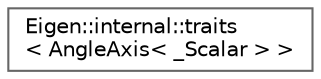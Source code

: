digraph "Graphical Class Hierarchy"
{
 // LATEX_PDF_SIZE
  bgcolor="transparent";
  edge [fontname=Helvetica,fontsize=10,labelfontname=Helvetica,labelfontsize=10];
  node [fontname=Helvetica,fontsize=10,shape=box,height=0.2,width=0.4];
  rankdir="LR";
  Node0 [id="Node000000",label="Eigen::internal::traits\l\< AngleAxis\< _Scalar \> \>",height=0.2,width=0.4,color="grey40", fillcolor="white", style="filled",URL="$structEigen_1_1internal_1_1traits_3_01AngleAxis_3_01__Scalar_01_4_01_4.html",tooltip=" "];
}
